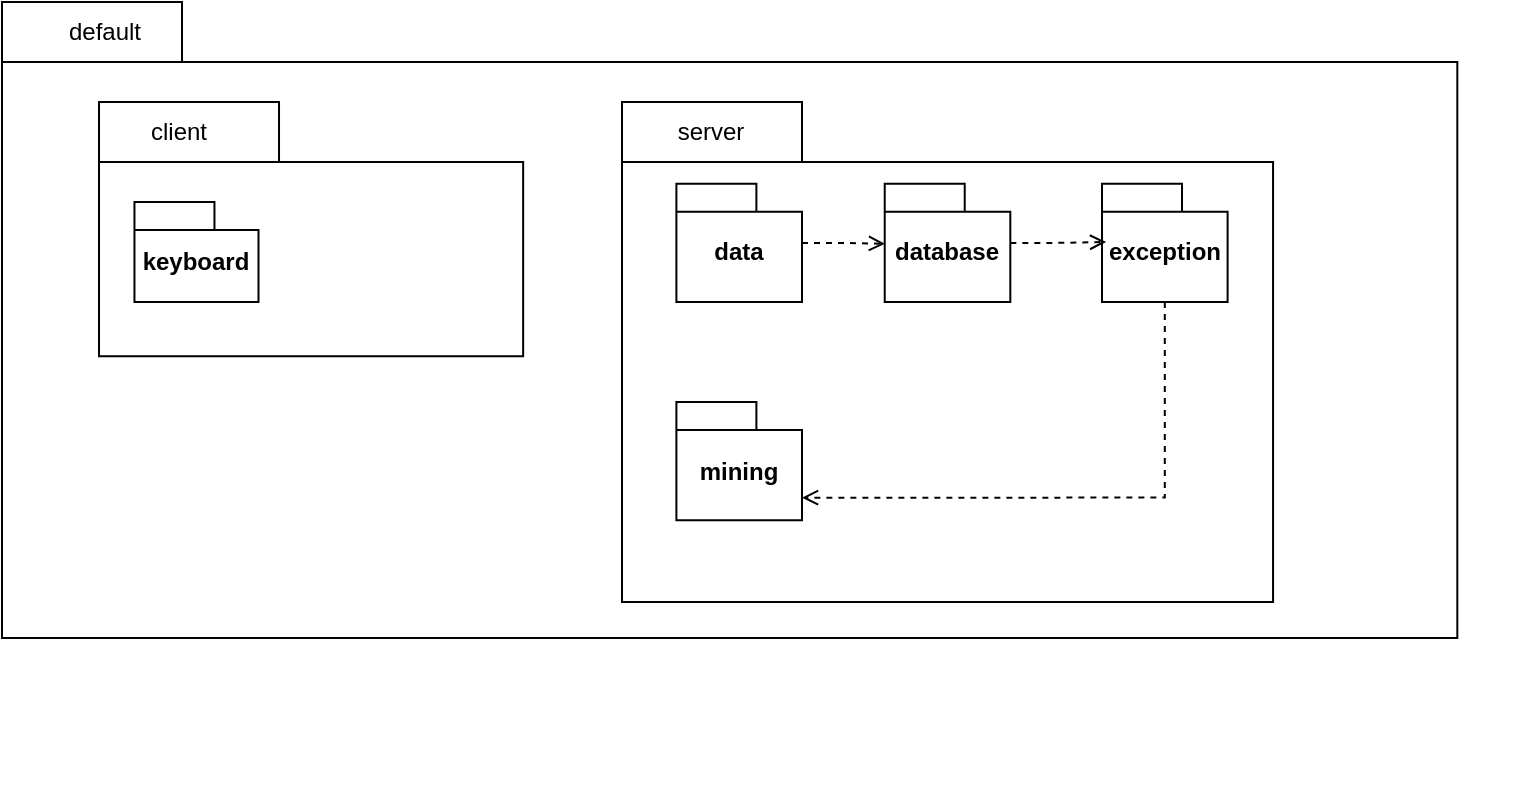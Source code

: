 <mxfile version="27.1.6">
  <diagram name="Pagina-1" id="v0oWXIpYkPejIAwjGoU6">
    <mxGraphModel dx="760" dy="468" grid="1" gridSize="10" guides="1" tooltips="1" connect="1" arrows="1" fold="1" page="1" pageScale="1" pageWidth="827" pageHeight="1169" math="0" shadow="0">
      <root>
        <mxCell id="0" />
        <mxCell id="1" parent="0" />
        <mxCell id="Q_C3Fhf9yCH7tKlAyeKj-3" value="" style="group" vertex="1" connectable="0" parent="1">
          <mxGeometry x="250" y="260" width="760" height="400" as="geometry" />
        </mxCell>
        <mxCell id="Q_C3Fhf9yCH7tKlAyeKj-1" value="" style="shape=folder;fontStyle=1;spacingTop=10;tabWidth=90;tabHeight=30;tabPosition=left;html=1;whiteSpace=wrap;" vertex="1" parent="Q_C3Fhf9yCH7tKlAyeKj-3">
          <mxGeometry width="727.66" height="317.949" as="geometry" />
        </mxCell>
        <mxCell id="Q_C3Fhf9yCH7tKlAyeKj-2" value="default" style="text;html=1;align=center;verticalAlign=middle;resizable=0;points=[];autosize=1;strokeColor=none;fillColor=none;" vertex="1" parent="Q_C3Fhf9yCH7tKlAyeKj-3">
          <mxGeometry x="16.17" width="70" height="30" as="geometry" />
        </mxCell>
        <mxCell id="Q_C3Fhf9yCH7tKlAyeKj-7" value="" style="group" vertex="1" connectable="0" parent="Q_C3Fhf9yCH7tKlAyeKj-3">
          <mxGeometry x="48.51" y="50" width="221.49" height="160" as="geometry" />
        </mxCell>
        <mxCell id="Q_C3Fhf9yCH7tKlAyeKj-8" value="" style="shape=folder;fontStyle=1;spacingTop=10;tabWidth=90;tabHeight=30;tabPosition=left;html=1;whiteSpace=wrap;" vertex="1" parent="Q_C3Fhf9yCH7tKlAyeKj-7">
          <mxGeometry width="212.065" height="127.179" as="geometry" />
        </mxCell>
        <mxCell id="Q_C3Fhf9yCH7tKlAyeKj-9" value="client" style="text;html=1;align=center;verticalAlign=middle;resizable=0;points=[];autosize=1;strokeColor=none;fillColor=none;" vertex="1" parent="Q_C3Fhf9yCH7tKlAyeKj-7">
          <mxGeometry x="9.142" width="60" height="30" as="geometry" />
        </mxCell>
        <mxCell id="Q_C3Fhf9yCH7tKlAyeKj-10" value="keyboard" style="shape=folder;fontStyle=1;spacingTop=10;tabWidth=40;tabHeight=14;tabPosition=left;html=1;whiteSpace=wrap;" vertex="1" parent="Q_C3Fhf9yCH7tKlAyeKj-7">
          <mxGeometry x="17.719" y="50" width="62.017" height="50" as="geometry" />
        </mxCell>
        <mxCell id="Q_C3Fhf9yCH7tKlAyeKj-12" value="" style="group" vertex="1" connectable="0" parent="Q_C3Fhf9yCH7tKlAyeKj-3">
          <mxGeometry x="310" y="50" width="340" height="250" as="geometry" />
        </mxCell>
        <mxCell id="Q_C3Fhf9yCH7tKlAyeKj-13" value="" style="shape=folder;fontStyle=1;spacingTop=10;tabWidth=90;tabHeight=30;tabPosition=left;html=1;whiteSpace=wrap;" vertex="1" parent="Q_C3Fhf9yCH7tKlAyeKj-12">
          <mxGeometry width="325.53" height="250" as="geometry" />
        </mxCell>
        <mxCell id="Q_C3Fhf9yCH7tKlAyeKj-14" value="server" style="text;html=1;align=center;verticalAlign=middle;resizable=0;points=[];autosize=1;strokeColor=none;fillColor=none;" vertex="1" parent="Q_C3Fhf9yCH7tKlAyeKj-12">
          <mxGeometry x="14.034" width="60" height="30" as="geometry" />
        </mxCell>
        <mxCell id="Q_C3Fhf9yCH7tKlAyeKj-15" value="data" style="shape=folder;fontStyle=1;spacingTop=10;tabWidth=40;tabHeight=14;tabPosition=left;html=1;whiteSpace=wrap;" vertex="1" parent="Q_C3Fhf9yCH7tKlAyeKj-12">
          <mxGeometry x="27.2" y="40.88" width="62.8" height="59.13" as="geometry" />
        </mxCell>
        <mxCell id="Q_C3Fhf9yCH7tKlAyeKj-16" value="database" style="shape=folder;fontStyle=1;spacingTop=10;tabWidth=40;tabHeight=14;tabPosition=left;html=1;whiteSpace=wrap;" vertex="1" parent="Q_C3Fhf9yCH7tKlAyeKj-12">
          <mxGeometry x="131.36" y="40.88" width="62.8" height="59.13" as="geometry" />
        </mxCell>
        <mxCell id="Q_C3Fhf9yCH7tKlAyeKj-17" value="exception" style="shape=folder;fontStyle=1;spacingTop=10;tabWidth=40;tabHeight=14;tabPosition=left;html=1;whiteSpace=wrap;" vertex="1" parent="Q_C3Fhf9yCH7tKlAyeKj-12">
          <mxGeometry x="240" y="40.88" width="62.8" height="59.13" as="geometry" />
        </mxCell>
        <mxCell id="Q_C3Fhf9yCH7tKlAyeKj-18" value="mining" style="shape=folder;fontStyle=1;spacingTop=10;tabWidth=40;tabHeight=14;tabPosition=left;html=1;whiteSpace=wrap;" vertex="1" parent="Q_C3Fhf9yCH7tKlAyeKj-12">
          <mxGeometry x="27.2" y="150" width="62.8" height="59.13" as="geometry" />
        </mxCell>
        <mxCell id="Q_C3Fhf9yCH7tKlAyeKj-19" style="edgeStyle=orthogonalEdgeStyle;rounded=0;orthogonalLoop=1;jettySize=auto;html=1;entryX=0.002;entryY=0.508;entryDx=0;entryDy=0;entryPerimeter=0;dashed=1;endArrow=open;endFill=0;" edge="1" parent="Q_C3Fhf9yCH7tKlAyeKj-12" source="Q_C3Fhf9yCH7tKlAyeKj-15" target="Q_C3Fhf9yCH7tKlAyeKj-16">
          <mxGeometry relative="1" as="geometry" />
        </mxCell>
        <mxCell id="Q_C3Fhf9yCH7tKlAyeKj-20" style="edgeStyle=orthogonalEdgeStyle;rounded=0;orthogonalLoop=1;jettySize=auto;html=1;entryX=0.033;entryY=0.492;entryDx=0;entryDy=0;entryPerimeter=0;dashed=1;endArrow=open;endFill=0;" edge="1" parent="Q_C3Fhf9yCH7tKlAyeKj-12" source="Q_C3Fhf9yCH7tKlAyeKj-16" target="Q_C3Fhf9yCH7tKlAyeKj-17">
          <mxGeometry relative="1" as="geometry" />
        </mxCell>
        <mxCell id="Q_C3Fhf9yCH7tKlAyeKj-21" style="edgeStyle=orthogonalEdgeStyle;rounded=0;orthogonalLoop=1;jettySize=auto;html=1;entryX=0;entryY=0;entryDx=62.8;entryDy=47.848;entryPerimeter=0;exitX=0.5;exitY=1;exitDx=0;exitDy=0;exitPerimeter=0;dashed=1;endArrow=open;endFill=0;" edge="1" parent="Q_C3Fhf9yCH7tKlAyeKj-12" source="Q_C3Fhf9yCH7tKlAyeKj-17" target="Q_C3Fhf9yCH7tKlAyeKj-18">
          <mxGeometry relative="1" as="geometry" />
        </mxCell>
      </root>
    </mxGraphModel>
  </diagram>
</mxfile>
